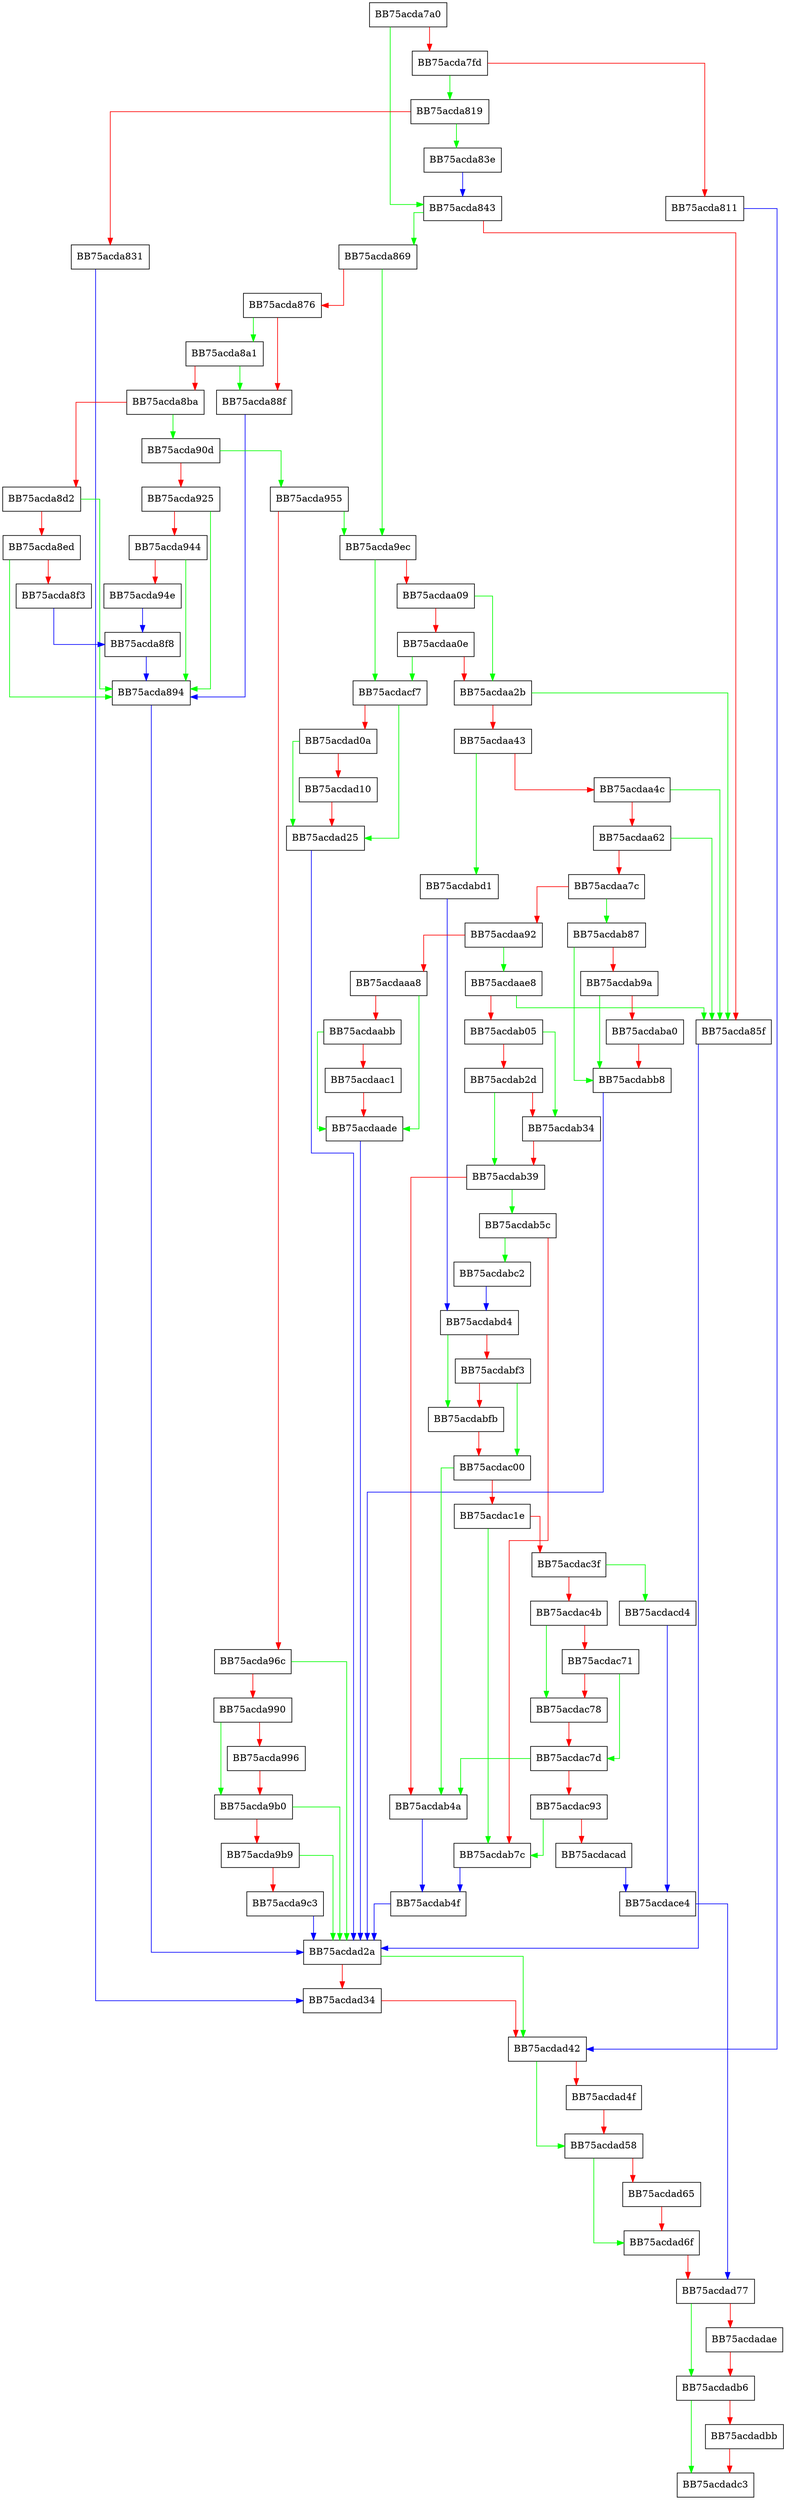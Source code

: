digraph AddRebootFileMove {
  node [shape="box"];
  graph [splines=ortho];
  BB75acda7a0 -> BB75acda843 [color="green"];
  BB75acda7a0 -> BB75acda7fd [color="red"];
  BB75acda7fd -> BB75acda819 [color="green"];
  BB75acda7fd -> BB75acda811 [color="red"];
  BB75acda811 -> BB75acdad42 [color="blue"];
  BB75acda819 -> BB75acda83e [color="green"];
  BB75acda819 -> BB75acda831 [color="red"];
  BB75acda831 -> BB75acdad34 [color="blue"];
  BB75acda83e -> BB75acda843 [color="blue"];
  BB75acda843 -> BB75acda869 [color="green"];
  BB75acda843 -> BB75acda85f [color="red"];
  BB75acda85f -> BB75acdad2a [color="blue"];
  BB75acda869 -> BB75acda9ec [color="green"];
  BB75acda869 -> BB75acda876 [color="red"];
  BB75acda876 -> BB75acda8a1 [color="green"];
  BB75acda876 -> BB75acda88f [color="red"];
  BB75acda88f -> BB75acda894 [color="blue"];
  BB75acda894 -> BB75acdad2a [color="blue"];
  BB75acda8a1 -> BB75acda88f [color="green"];
  BB75acda8a1 -> BB75acda8ba [color="red"];
  BB75acda8ba -> BB75acda90d [color="green"];
  BB75acda8ba -> BB75acda8d2 [color="red"];
  BB75acda8d2 -> BB75acda894 [color="green"];
  BB75acda8d2 -> BB75acda8ed [color="red"];
  BB75acda8ed -> BB75acda894 [color="green"];
  BB75acda8ed -> BB75acda8f3 [color="red"];
  BB75acda8f3 -> BB75acda8f8 [color="blue"];
  BB75acda8f8 -> BB75acda894 [color="blue"];
  BB75acda90d -> BB75acda955 [color="green"];
  BB75acda90d -> BB75acda925 [color="red"];
  BB75acda925 -> BB75acda894 [color="green"];
  BB75acda925 -> BB75acda944 [color="red"];
  BB75acda944 -> BB75acda894 [color="green"];
  BB75acda944 -> BB75acda94e [color="red"];
  BB75acda94e -> BB75acda8f8 [color="blue"];
  BB75acda955 -> BB75acda9ec [color="green"];
  BB75acda955 -> BB75acda96c [color="red"];
  BB75acda96c -> BB75acdad2a [color="green"];
  BB75acda96c -> BB75acda990 [color="red"];
  BB75acda990 -> BB75acda9b0 [color="green"];
  BB75acda990 -> BB75acda996 [color="red"];
  BB75acda996 -> BB75acda9b0 [color="red"];
  BB75acda9b0 -> BB75acdad2a [color="green"];
  BB75acda9b0 -> BB75acda9b9 [color="red"];
  BB75acda9b9 -> BB75acdad2a [color="green"];
  BB75acda9b9 -> BB75acda9c3 [color="red"];
  BB75acda9c3 -> BB75acdad2a [color="blue"];
  BB75acda9ec -> BB75acdacf7 [color="green"];
  BB75acda9ec -> BB75acdaa09 [color="red"];
  BB75acdaa09 -> BB75acdaa2b [color="green"];
  BB75acdaa09 -> BB75acdaa0e [color="red"];
  BB75acdaa0e -> BB75acdacf7 [color="green"];
  BB75acdaa0e -> BB75acdaa2b [color="red"];
  BB75acdaa2b -> BB75acda85f [color="green"];
  BB75acdaa2b -> BB75acdaa43 [color="red"];
  BB75acdaa43 -> BB75acdabd1 [color="green"];
  BB75acdaa43 -> BB75acdaa4c [color="red"];
  BB75acdaa4c -> BB75acda85f [color="green"];
  BB75acdaa4c -> BB75acdaa62 [color="red"];
  BB75acdaa62 -> BB75acda85f [color="green"];
  BB75acdaa62 -> BB75acdaa7c [color="red"];
  BB75acdaa7c -> BB75acdab87 [color="green"];
  BB75acdaa7c -> BB75acdaa92 [color="red"];
  BB75acdaa92 -> BB75acdaae8 [color="green"];
  BB75acdaa92 -> BB75acdaaa8 [color="red"];
  BB75acdaaa8 -> BB75acdaade [color="green"];
  BB75acdaaa8 -> BB75acdaabb [color="red"];
  BB75acdaabb -> BB75acdaade [color="green"];
  BB75acdaabb -> BB75acdaac1 [color="red"];
  BB75acdaac1 -> BB75acdaade [color="red"];
  BB75acdaade -> BB75acdad2a [color="blue"];
  BB75acdaae8 -> BB75acda85f [color="green"];
  BB75acdaae8 -> BB75acdab05 [color="red"];
  BB75acdab05 -> BB75acdab34 [color="green"];
  BB75acdab05 -> BB75acdab2d [color="red"];
  BB75acdab2d -> BB75acdab39 [color="green"];
  BB75acdab2d -> BB75acdab34 [color="red"];
  BB75acdab34 -> BB75acdab39 [color="red"];
  BB75acdab39 -> BB75acdab5c [color="green"];
  BB75acdab39 -> BB75acdab4a [color="red"];
  BB75acdab4a -> BB75acdab4f [color="blue"];
  BB75acdab4f -> BB75acdad2a [color="blue"];
  BB75acdab5c -> BB75acdabc2 [color="green"];
  BB75acdab5c -> BB75acdab7c [color="red"];
  BB75acdab7c -> BB75acdab4f [color="blue"];
  BB75acdab87 -> BB75acdabb8 [color="green"];
  BB75acdab87 -> BB75acdab9a [color="red"];
  BB75acdab9a -> BB75acdabb8 [color="green"];
  BB75acdab9a -> BB75acdaba0 [color="red"];
  BB75acdaba0 -> BB75acdabb8 [color="red"];
  BB75acdabb8 -> BB75acdad2a [color="blue"];
  BB75acdabc2 -> BB75acdabd4 [color="blue"];
  BB75acdabd1 -> BB75acdabd4 [color="blue"];
  BB75acdabd4 -> BB75acdabfb [color="green"];
  BB75acdabd4 -> BB75acdabf3 [color="red"];
  BB75acdabf3 -> BB75acdac00 [color="green"];
  BB75acdabf3 -> BB75acdabfb [color="red"];
  BB75acdabfb -> BB75acdac00 [color="red"];
  BB75acdac00 -> BB75acdab4a [color="green"];
  BB75acdac00 -> BB75acdac1e [color="red"];
  BB75acdac1e -> BB75acdab7c [color="green"];
  BB75acdac1e -> BB75acdac3f [color="red"];
  BB75acdac3f -> BB75acdacd4 [color="green"];
  BB75acdac3f -> BB75acdac4b [color="red"];
  BB75acdac4b -> BB75acdac78 [color="green"];
  BB75acdac4b -> BB75acdac71 [color="red"];
  BB75acdac71 -> BB75acdac7d [color="green"];
  BB75acdac71 -> BB75acdac78 [color="red"];
  BB75acdac78 -> BB75acdac7d [color="red"];
  BB75acdac7d -> BB75acdab4a [color="green"];
  BB75acdac7d -> BB75acdac93 [color="red"];
  BB75acdac93 -> BB75acdab7c [color="green"];
  BB75acdac93 -> BB75acdacad [color="red"];
  BB75acdacad -> BB75acdace4 [color="blue"];
  BB75acdacd4 -> BB75acdace4 [color="blue"];
  BB75acdace4 -> BB75acdad77 [color="blue"];
  BB75acdacf7 -> BB75acdad25 [color="green"];
  BB75acdacf7 -> BB75acdad0a [color="red"];
  BB75acdad0a -> BB75acdad25 [color="green"];
  BB75acdad0a -> BB75acdad10 [color="red"];
  BB75acdad10 -> BB75acdad25 [color="red"];
  BB75acdad25 -> BB75acdad2a [color="blue"];
  BB75acdad2a -> BB75acdad42 [color="green"];
  BB75acdad2a -> BB75acdad34 [color="red"];
  BB75acdad34 -> BB75acdad42 [color="red"];
  BB75acdad42 -> BB75acdad58 [color="green"];
  BB75acdad42 -> BB75acdad4f [color="red"];
  BB75acdad4f -> BB75acdad58 [color="red"];
  BB75acdad58 -> BB75acdad6f [color="green"];
  BB75acdad58 -> BB75acdad65 [color="red"];
  BB75acdad65 -> BB75acdad6f [color="red"];
  BB75acdad6f -> BB75acdad77 [color="red"];
  BB75acdad77 -> BB75acdadb6 [color="green"];
  BB75acdad77 -> BB75acdadae [color="red"];
  BB75acdadae -> BB75acdadb6 [color="red"];
  BB75acdadb6 -> BB75acdadc3 [color="green"];
  BB75acdadb6 -> BB75acdadbb [color="red"];
  BB75acdadbb -> BB75acdadc3 [color="red"];
}